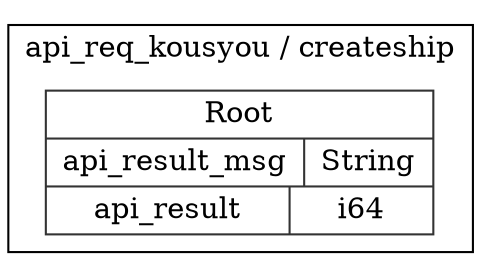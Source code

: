 digraph {
  rankdir=LR;
  subgraph cluster_0 {
    label="api_req_kousyou / createship";
    node [style="filled", color=white, style="solid", color=gray20];
    api_req_kousyou__createship__Root [label="<Root> Root  | { api_result_msg | <api_result_msg> String } | { api_result | <api_result> i64 }", shape=record];
  }
}
